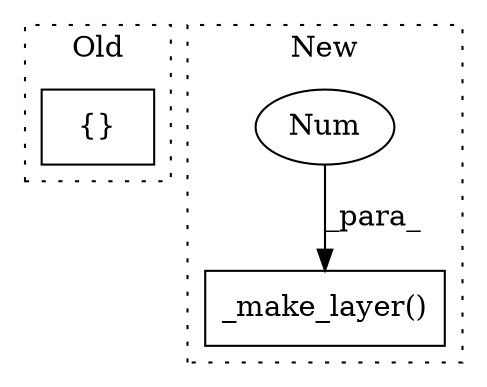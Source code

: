 digraph G {
subgraph cluster0 {
1 [label="{}" a="59" s="5035,5043" l="1,0" shape="box"];
label = "Old";
style="dotted";
}
subgraph cluster1 {
2 [label="_make_layer()" a="75" s="3492,3536" l="17,1" shape="box"];
3 [label="Num" a="76" s="3535" l="1" shape="ellipse"];
label = "New";
style="dotted";
}
3 -> 2 [label="_para_"];
}